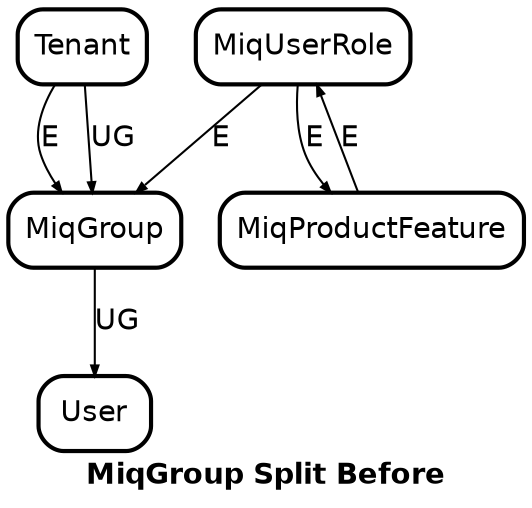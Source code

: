 digraph MiqGroupSplitBefore {
	graph [ fontname="Helvetica-Bold" ]
	node  [ id="\N" shape="Mrecord" style="filled" fontname="Helvetica" fillcolor="#ffffff" penwidth="2" ]
	edge  [ arrowsize="0.5" fontname="Helvetica" ]

	label="MiqGroup Split Before"
	style="rounded"

	Tenant -> MiqGroup [label="E"]
	Tenant -> MiqGroup [label="UG"]
	MiqUserRole -> MiqGroup [label="E"]
	MiqUserRole -> MiqProductFeature [label="E"]
	MiqProductFeature -> MiqUserRole [label="E"]
	MiqGroup -> User [label="UG"]
}
